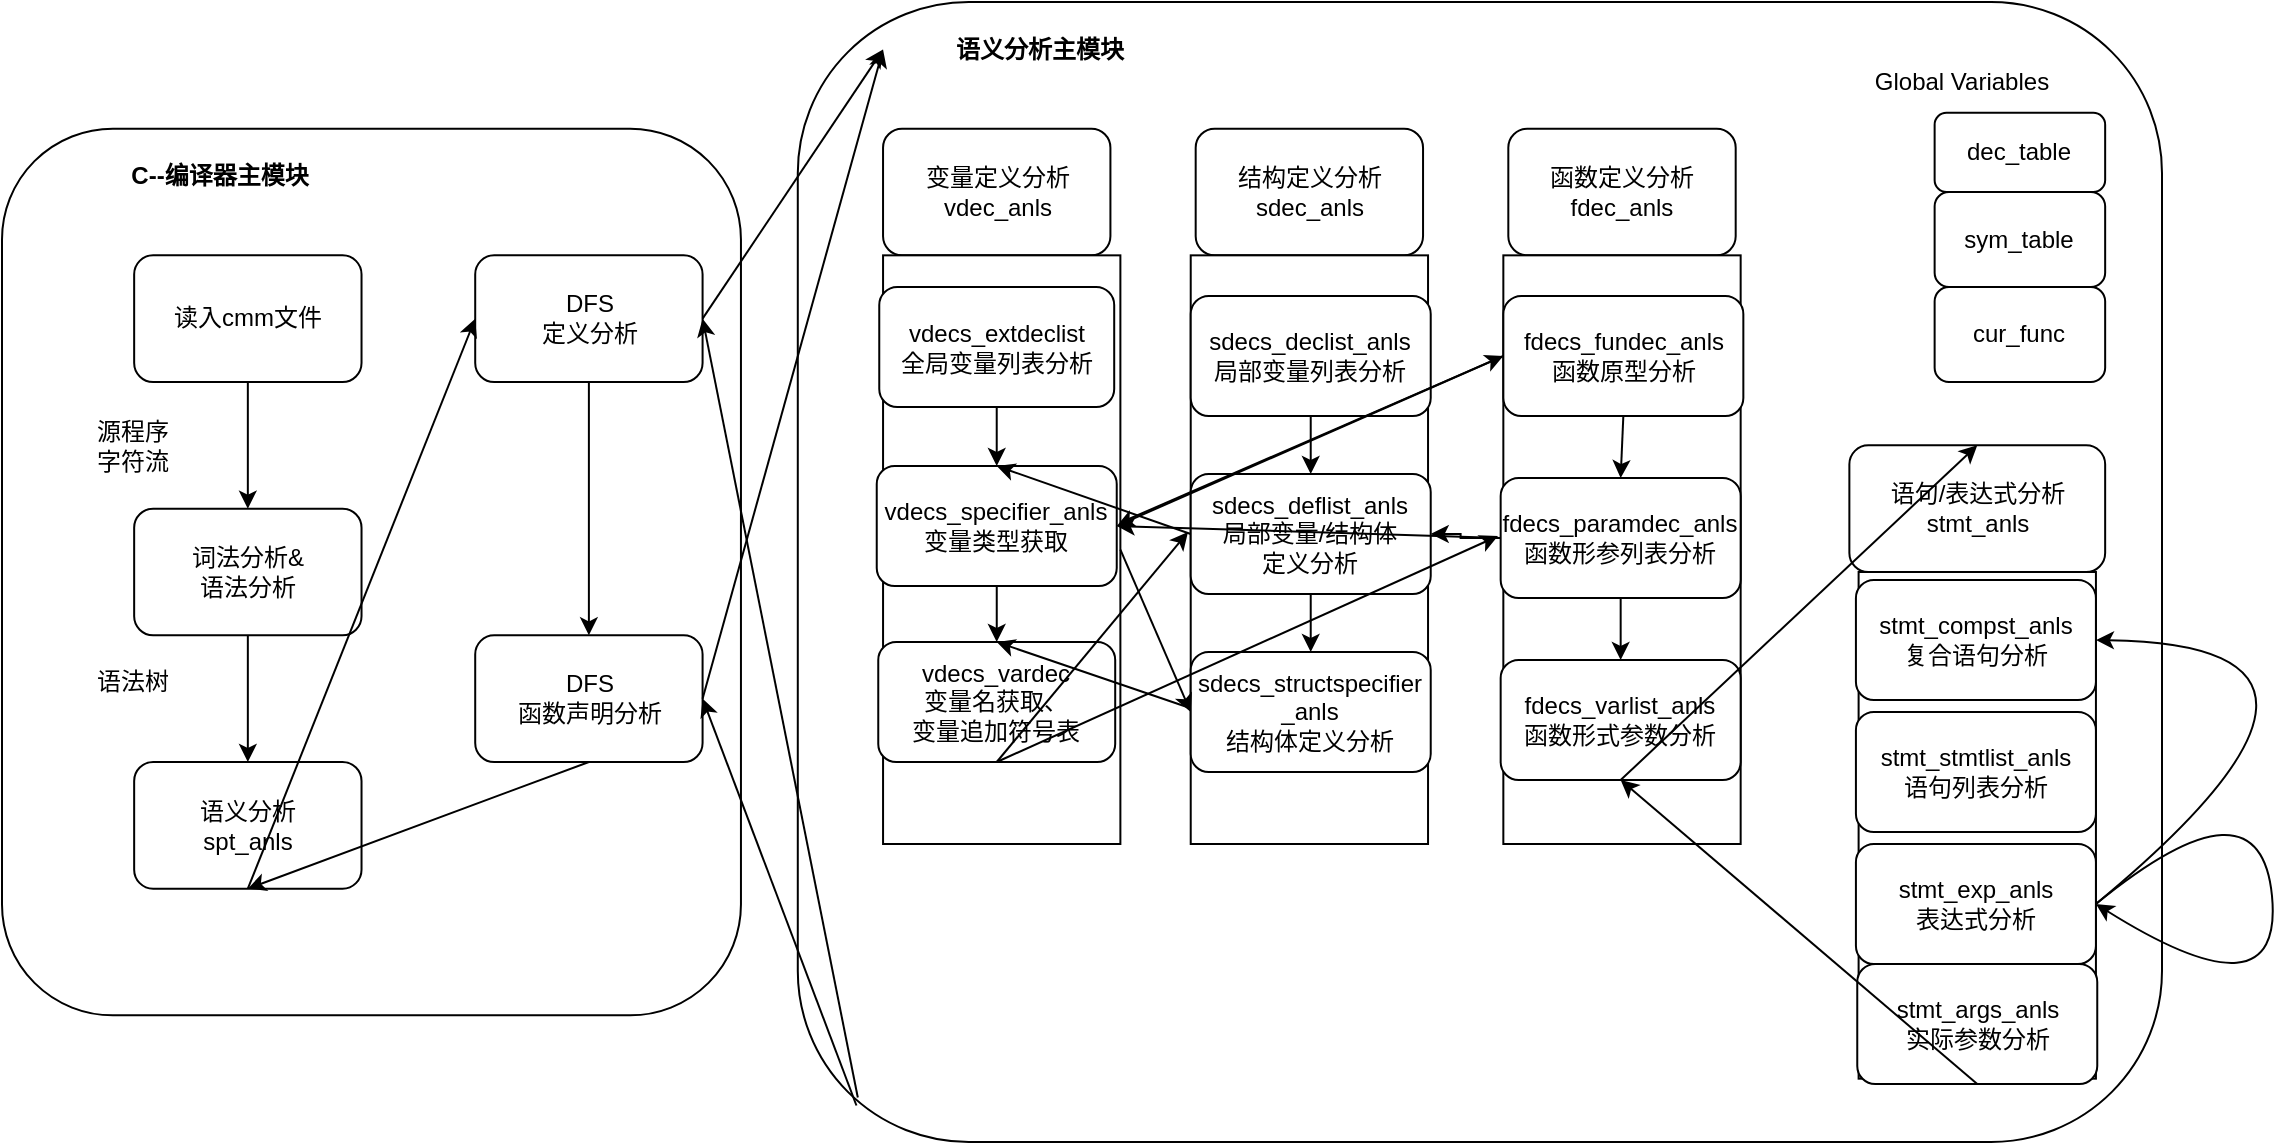<mxfile version="20.5.0" type="device"><diagram id="FbFQRcv-oXp1euREe1YG" name="第 1 页"><mxGraphModel dx="1992" dy="1813" grid="0" gridSize="10" guides="1" tooltips="1" connect="1" arrows="1" fold="1" page="1" pageScale="1" pageWidth="827" pageHeight="1169" math="0" shadow="0"><root><mxCell id="0"/><mxCell id="1" parent="0"/><mxCell id="V5BqPYshg_DB9WkaIjjw-20" value="" style="rounded=1;whiteSpace=wrap;html=1;" vertex="1" parent="1"><mxGeometry x="229.895" y="-336" width="682.105" height="570" as="geometry"/></mxCell><mxCell id="V5BqPYshg_DB9WkaIjjw-4" value="Global Variables" style="text;html=1;strokeColor=none;fillColor=none;align=center;verticalAlign=middle;whiteSpace=wrap;rounded=0;" vertex="1" parent="1"><mxGeometry x="741.474" y="-320.167" width="142.105" height="47.5" as="geometry"/></mxCell><mxCell id="V5BqPYshg_DB9WkaIjjw-5" value="" style="rounded=1;whiteSpace=wrap;html=1;" vertex="1" parent="1"><mxGeometry x="-168" y="-272.667" width="369.474" height="443.333" as="geometry"/></mxCell><mxCell id="V5BqPYshg_DB9WkaIjjw-6" value="读入cmm文件" style="rounded=1;whiteSpace=wrap;html=1;" vertex="1" parent="1"><mxGeometry x="-101.921" y="-209.333" width="113.684" height="63.333" as="geometry"/></mxCell><mxCell id="V5BqPYshg_DB9WkaIjjw-7" value="词法分析&amp;amp;&lt;br&gt;语法分析" style="rounded=1;whiteSpace=wrap;html=1;" vertex="1" parent="1"><mxGeometry x="-101.921" y="-82.667" width="113.684" height="63.333" as="geometry"/></mxCell><mxCell id="V5BqPYshg_DB9WkaIjjw-9" value="语义分析&lt;br&gt;spt_anls" style="rounded=1;whiteSpace=wrap;html=1;" vertex="1" parent="1"><mxGeometry x="-101.921" y="44" width="113.684" height="63.333" as="geometry"/></mxCell><mxCell id="V5BqPYshg_DB9WkaIjjw-10" value="" style="endArrow=classic;html=1;rounded=0;exitX=0.5;exitY=1;exitDx=0;exitDy=0;entryX=0.5;entryY=0;entryDx=0;entryDy=0;" edge="1" parent="1" source="V5BqPYshg_DB9WkaIjjw-6" target="V5BqPYshg_DB9WkaIjjw-7"><mxGeometry width="50" height="50" relative="1" as="geometry"><mxPoint x="168.079" y="107.333" as="sourcePoint"/><mxPoint x="239.132" y="28.167" as="targetPoint"/></mxGeometry></mxCell><mxCell id="V5BqPYshg_DB9WkaIjjw-11" value="" style="endArrow=classic;html=1;rounded=0;exitX=0.5;exitY=1;exitDx=0;exitDy=0;entryX=0.5;entryY=0;entryDx=0;entryDy=0;" edge="1" parent="1" source="V5BqPYshg_DB9WkaIjjw-7" target="V5BqPYshg_DB9WkaIjjw-9"><mxGeometry width="50" height="50" relative="1" as="geometry"><mxPoint x="168.079" y="107.333" as="sourcePoint"/><mxPoint x="239.132" y="28.167" as="targetPoint"/></mxGeometry></mxCell><mxCell id="V5BqPYshg_DB9WkaIjjw-12" value="源程序&lt;br&gt;字符流" style="text;html=1;strokeColor=none;fillColor=none;align=center;verticalAlign=middle;whiteSpace=wrap;rounded=0;" vertex="1" parent="1"><mxGeometry x="-144.553" y="-138.083" width="85.263" height="47.5" as="geometry"/></mxCell><mxCell id="V5BqPYshg_DB9WkaIjjw-13" value="语法树" style="text;html=1;strokeColor=none;fillColor=none;align=center;verticalAlign=middle;whiteSpace=wrap;rounded=0;" vertex="1" parent="1"><mxGeometry x="-144.553" y="-19.333" width="85.263" height="47.5" as="geometry"/></mxCell><mxCell id="V5BqPYshg_DB9WkaIjjw-15" value="DFS&lt;br&gt;定义分析" style="rounded=1;whiteSpace=wrap;html=1;" vertex="1" parent="1"><mxGeometry x="68.605" y="-209.333" width="113.684" height="63.333" as="geometry"/></mxCell><mxCell id="V5BqPYshg_DB9WkaIjjw-16" value="" style="endArrow=classic;html=1;rounded=0;exitX=0.5;exitY=1;exitDx=0;exitDy=0;entryX=0;entryY=0.5;entryDx=0;entryDy=0;" edge="1" parent="1" source="V5BqPYshg_DB9WkaIjjw-9" target="V5BqPYshg_DB9WkaIjjw-15"><mxGeometry width="50" height="50" relative="1" as="geometry"><mxPoint x="168.079" y="75.667" as="sourcePoint"/><mxPoint x="239.132" y="-3.5" as="targetPoint"/></mxGeometry></mxCell><mxCell id="V5BqPYshg_DB9WkaIjjw-17" value="DFS&lt;br&gt;函数声明分析" style="rounded=1;whiteSpace=wrap;html=1;" vertex="1" parent="1"><mxGeometry x="68.605" y="-19.333" width="113.684" height="63.333" as="geometry"/></mxCell><mxCell id="V5BqPYshg_DB9WkaIjjw-18" value="" style="endArrow=classic;html=1;rounded=0;exitX=0.5;exitY=1;exitDx=0;exitDy=0;entryX=0.5;entryY=0;entryDx=0;entryDy=0;" edge="1" parent="1" source="V5BqPYshg_DB9WkaIjjw-15" target="V5BqPYshg_DB9WkaIjjw-17"><mxGeometry width="50" height="50" relative="1" as="geometry"><mxPoint x="168.079" y="218.167" as="sourcePoint"/><mxPoint x="239.132" y="139" as="targetPoint"/></mxGeometry></mxCell><mxCell id="V5BqPYshg_DB9WkaIjjw-19" value="" style="endArrow=classic;html=1;rounded=0;exitX=0.5;exitY=1;exitDx=0;exitDy=0;entryX=0.5;entryY=1;entryDx=0;entryDy=0;" edge="1" parent="1" source="V5BqPYshg_DB9WkaIjjw-17" target="V5BqPYshg_DB9WkaIjjw-9"><mxGeometry width="50" height="50" relative="1" as="geometry"><mxPoint x="168.079" y="75.667" as="sourcePoint"/><mxPoint x="239.132" y="-3.5" as="targetPoint"/></mxGeometry></mxCell><mxCell id="V5BqPYshg_DB9WkaIjjw-21" value="&lt;b&gt;C--编译器主模块&lt;/b&gt;" style="text;html=1;strokeColor=none;fillColor=none;align=center;verticalAlign=middle;whiteSpace=wrap;rounded=0;" vertex="1" parent="1"><mxGeometry x="-130.342" y="-272.667" width="142.105" height="47.5" as="geometry"/></mxCell><mxCell id="V5BqPYshg_DB9WkaIjjw-22" value="&lt;b&gt;语义分析主模块&lt;/b&gt;" style="text;html=1;strokeColor=none;fillColor=none;align=center;verticalAlign=middle;whiteSpace=wrap;rounded=0;" vertex="1" parent="1"><mxGeometry x="272.526" y="-336" width="156.316" height="47.5" as="geometry"/></mxCell><mxCell id="V5BqPYshg_DB9WkaIjjw-1" value="dec_table" style="rounded=1;whiteSpace=wrap;html=1;" vertex="1" parent="1"><mxGeometry x="798.316" y="-280.583" width="85.263" height="39.583" as="geometry"/></mxCell><mxCell id="V5BqPYshg_DB9WkaIjjw-2" value="sym_table" style="rounded=1;whiteSpace=wrap;html=1;" vertex="1" parent="1"><mxGeometry x="798.316" y="-241" width="85.263" height="47.5" as="geometry"/></mxCell><mxCell id="V5BqPYshg_DB9WkaIjjw-3" value="cur_func" style="rounded=1;whiteSpace=wrap;html=1;" vertex="1" parent="1"><mxGeometry x="798.316" y="-193.5" width="85.263" height="47.5" as="geometry"/></mxCell><mxCell id="V5BqPYshg_DB9WkaIjjw-25" value="变量定义分析&lt;br&gt;vdec_anls" style="rounded=1;whiteSpace=wrap;html=1;" vertex="1" parent="1"><mxGeometry x="272.526" y="-272.667" width="113.684" height="63.333" as="geometry"/></mxCell><mxCell id="V5BqPYshg_DB9WkaIjjw-26" value="结构定义分析&lt;br&gt;sdec_anls" style="rounded=1;whiteSpace=wrap;html=1;" vertex="1" parent="1"><mxGeometry x="428.842" y="-272.667" width="113.684" height="63.333" as="geometry"/></mxCell><mxCell id="V5BqPYshg_DB9WkaIjjw-27" value="函数定义分析&lt;br&gt;fdec_anls" style="rounded=1;whiteSpace=wrap;html=1;" vertex="1" parent="1"><mxGeometry x="585.158" y="-272.667" width="113.684" height="63.333" as="geometry"/></mxCell><mxCell id="V5BqPYshg_DB9WkaIjjw-29" value="语句/表达式分析&lt;br&gt;stmt_anls" style="rounded=1;whiteSpace=wrap;html=1;" vertex="1" parent="1"><mxGeometry x="755.684" y="-114.333" width="127.895" height="63.333" as="geometry"/></mxCell><mxCell id="V5BqPYshg_DB9WkaIjjw-31" value="" style="rounded=0;whiteSpace=wrap;html=1;" vertex="1" parent="1"><mxGeometry x="272.53" y="-209.33" width="118.66" height="294.33" as="geometry"/></mxCell><mxCell id="V5BqPYshg_DB9WkaIjjw-32" value="" style="rounded=0;whiteSpace=wrap;html=1;" vertex="1" parent="1"><mxGeometry x="426.36" y="-209.33" width="118.66" height="294.33" as="geometry"/></mxCell><mxCell id="V5BqPYshg_DB9WkaIjjw-33" value="" style="rounded=0;whiteSpace=wrap;html=1;" vertex="1" parent="1"><mxGeometry x="582.67" y="-209.33" width="118.66" height="294.33" as="geometry"/></mxCell><mxCell id="V5BqPYshg_DB9WkaIjjw-34" value="" style="rounded=0;whiteSpace=wrap;html=1;" vertex="1" parent="1"><mxGeometry x="760.303" y="-51" width="118.658" height="253.333" as="geometry"/></mxCell><mxCell id="V5BqPYshg_DB9WkaIjjw-35" value="vdecs_vardec&lt;br&gt;变量名获取、&lt;br&gt;变量追加符号表" style="rounded=1;whiteSpace=wrap;html=1;" vertex="1" parent="1"><mxGeometry x="270.13" y="-16" width="118.47" height="60" as="geometry"/></mxCell><mxCell id="V5BqPYshg_DB9WkaIjjw-36" value="vdecs_specifier_anls&lt;br&gt;变量类型获取" style="rounded=1;whiteSpace=wrap;html=1;" vertex="1" parent="1"><mxGeometry x="269.37" y="-104.0" width="120" height="60" as="geometry"/></mxCell><mxCell id="V5BqPYshg_DB9WkaIjjw-37" value="vdecs_extdeclist&lt;br&gt;全局变量列表分析" style="rounded=1;whiteSpace=wrap;html=1;" vertex="1" parent="1"><mxGeometry x="270.63" y="-193.5" width="117.47" height="60" as="geometry"/></mxCell><mxCell id="V5BqPYshg_DB9WkaIjjw-39" value="sdecs_declist_anls&lt;br&gt;局部变量列表分析" style="rounded=1;whiteSpace=wrap;html=1;" vertex="1" parent="1"><mxGeometry x="426.36" y="-189" width="120" height="60" as="geometry"/></mxCell><mxCell id="V5BqPYshg_DB9WkaIjjw-40" value="sdecs_deflist_anls&lt;br&gt;局部变量/结构体&lt;br&gt;定义分析" style="rounded=1;whiteSpace=wrap;html=1;" vertex="1" parent="1"><mxGeometry x="426.36" y="-100" width="120" height="60" as="geometry"/></mxCell><mxCell id="V5BqPYshg_DB9WkaIjjw-41" value="sdecs_structspecifier&lt;br&gt;_anls&lt;br&gt;结构体定义分析" style="rounded=1;whiteSpace=wrap;html=1;" vertex="1" parent="1"><mxGeometry x="426.36" y="-11" width="120" height="60" as="geometry"/></mxCell><mxCell id="V5BqPYshg_DB9WkaIjjw-42" value="fdecs_varlist_anls&lt;br&gt;函数形式参数分析" style="rounded=1;whiteSpace=wrap;html=1;" vertex="1" parent="1"><mxGeometry x="581.33" y="-7" width="120" height="60" as="geometry"/></mxCell><mxCell id="V5BqPYshg_DB9WkaIjjw-43" value="fdecs_fundec_anls&lt;br&gt;函数原型分析" style="rounded=1;whiteSpace=wrap;html=1;" vertex="1" parent="1"><mxGeometry x="582.67" y="-189" width="120" height="60" as="geometry"/></mxCell><mxCell id="V5BqPYshg_DB9WkaIjjw-65" value="" style="edgeStyle=orthogonalEdgeStyle;rounded=0;orthogonalLoop=1;jettySize=auto;html=1;" edge="1" parent="1" source="V5BqPYshg_DB9WkaIjjw-44" target="V5BqPYshg_DB9WkaIjjw-40"><mxGeometry relative="1" as="geometry"/></mxCell><mxCell id="V5BqPYshg_DB9WkaIjjw-44" value="fdecs_paramdec_anls&lt;br&gt;函数形参列表分析" style="rounded=1;whiteSpace=wrap;html=1;" vertex="1" parent="1"><mxGeometry x="581.33" y="-98" width="120" height="60" as="geometry"/></mxCell><mxCell id="V5BqPYshg_DB9WkaIjjw-45" value="stmt_compst_anls&lt;br&gt;复合语句分析" style="rounded=1;whiteSpace=wrap;html=1;" vertex="1" parent="1"><mxGeometry x="758.96" y="-47" width="120" height="60" as="geometry"/></mxCell><mxCell id="V5BqPYshg_DB9WkaIjjw-46" value="stmt_stmtlist_anls&lt;br&gt;语句列表分析" style="rounded=1;whiteSpace=wrap;html=1;" vertex="1" parent="1"><mxGeometry x="758.96" y="19" width="120" height="60" as="geometry"/></mxCell><mxCell id="V5BqPYshg_DB9WkaIjjw-47" value="stmt_exp_anls&lt;br&gt;表达式分析" style="rounded=1;whiteSpace=wrap;html=1;" vertex="1" parent="1"><mxGeometry x="758.96" y="85" width="120" height="60" as="geometry"/></mxCell><mxCell id="V5BqPYshg_DB9WkaIjjw-48" value="stmt_args_anls&lt;br&gt;实际参数分析" style="rounded=1;whiteSpace=wrap;html=1;" vertex="1" parent="1"><mxGeometry x="759.63" y="145" width="120" height="60" as="geometry"/></mxCell><mxCell id="V5BqPYshg_DB9WkaIjjw-49" value="" style="endArrow=classic;html=1;rounded=0;exitX=0.5;exitY=1;exitDx=0;exitDy=0;entryX=0.5;entryY=0;entryDx=0;entryDy=0;" edge="1" parent="1" source="V5BqPYshg_DB9WkaIjjw-37" target="V5BqPYshg_DB9WkaIjjw-36"><mxGeometry width="50" height="50" relative="1" as="geometry"><mxPoint x="443" y="-98" as="sourcePoint"/><mxPoint x="493" y="-148" as="targetPoint"/></mxGeometry></mxCell><mxCell id="V5BqPYshg_DB9WkaIjjw-50" value="" style="endArrow=classic;html=1;rounded=0;exitX=0.5;exitY=1;exitDx=0;exitDy=0;entryX=0.5;entryY=0;entryDx=0;entryDy=0;" edge="1" parent="1" source="V5BqPYshg_DB9WkaIjjw-36" target="V5BqPYshg_DB9WkaIjjw-35"><mxGeometry width="50" height="50" relative="1" as="geometry"><mxPoint x="443" y="-98" as="sourcePoint"/><mxPoint x="493" y="-148" as="targetPoint"/></mxGeometry></mxCell><mxCell id="V5BqPYshg_DB9WkaIjjw-51" value="" style="endArrow=classic;html=1;rounded=0;entryX=0.5;entryY=0;entryDx=0;entryDy=0;exitX=0.5;exitY=1;exitDx=0;exitDy=0;" edge="1" parent="1" source="V5BqPYshg_DB9WkaIjjw-39" target="V5BqPYshg_DB9WkaIjjw-40"><mxGeometry width="50" height="50" relative="1" as="geometry"><mxPoint x="597" y="-400" as="sourcePoint"/><mxPoint x="493" y="-148" as="targetPoint"/></mxGeometry></mxCell><mxCell id="V5BqPYshg_DB9WkaIjjw-52" value="" style="endArrow=classic;html=1;rounded=0;entryX=0.5;entryY=0;entryDx=0;entryDy=0;exitX=0.5;exitY=1;exitDx=0;exitDy=0;" edge="1" parent="1" source="V5BqPYshg_DB9WkaIjjw-40" target="V5BqPYshg_DB9WkaIjjw-41"><mxGeometry width="50" height="50" relative="1" as="geometry"><mxPoint x="443" y="-98" as="sourcePoint"/><mxPoint x="493" y="-148" as="targetPoint"/></mxGeometry></mxCell><mxCell id="V5BqPYshg_DB9WkaIjjw-53" value="" style="endArrow=classic;html=1;rounded=0;entryX=0.5;entryY=0;entryDx=0;entryDy=0;exitX=0.5;exitY=1;exitDx=0;exitDy=0;" edge="1" parent="1" source="V5BqPYshg_DB9WkaIjjw-43" target="V5BqPYshg_DB9WkaIjjw-44"><mxGeometry width="50" height="50" relative="1" as="geometry"><mxPoint x="443" y="-98" as="sourcePoint"/><mxPoint x="493" y="-148" as="targetPoint"/></mxGeometry></mxCell><mxCell id="V5BqPYshg_DB9WkaIjjw-54" value="" style="endArrow=classic;html=1;rounded=0;entryX=0.5;entryY=0;entryDx=0;entryDy=0;exitX=0.5;exitY=1;exitDx=0;exitDy=0;" edge="1" parent="1" source="V5BqPYshg_DB9WkaIjjw-44" target="V5BqPYshg_DB9WkaIjjw-42"><mxGeometry width="50" height="50" relative="1" as="geometry"><mxPoint x="443" y="-98" as="sourcePoint"/><mxPoint x="493" y="-148" as="targetPoint"/></mxGeometry></mxCell><mxCell id="V5BqPYshg_DB9WkaIjjw-57" value="" style="endArrow=classic;html=1;rounded=0;entryX=0;entryY=0.5;entryDx=0;entryDy=0;exitX=1;exitY=0.5;exitDx=0;exitDy=0;" edge="1" parent="1" source="V5BqPYshg_DB9WkaIjjw-31" target="V5BqPYshg_DB9WkaIjjw-41"><mxGeometry width="50" height="50" relative="1" as="geometry"><mxPoint x="443" y="-98" as="sourcePoint"/><mxPoint x="493" y="-148" as="targetPoint"/></mxGeometry></mxCell><mxCell id="V5BqPYshg_DB9WkaIjjw-58" value="" style="endArrow=classic;html=1;rounded=0;entryX=0.5;entryY=0;entryDx=0;entryDy=0;" edge="1" parent="1" target="V5BqPYshg_DB9WkaIjjw-35"><mxGeometry width="50" height="50" relative="1" as="geometry"><mxPoint x="426" y="17" as="sourcePoint"/><mxPoint x="493" y="-148" as="targetPoint"/></mxGeometry></mxCell><mxCell id="V5BqPYshg_DB9WkaIjjw-59" value="" style="endArrow=classic;html=1;rounded=0;exitX=0;exitY=0.5;exitDx=0;exitDy=0;entryX=0.5;entryY=0;entryDx=0;entryDy=0;" edge="1" parent="1" source="V5BqPYshg_DB9WkaIjjw-40" target="V5BqPYshg_DB9WkaIjjw-36"><mxGeometry width="50" height="50" relative="1" as="geometry"><mxPoint x="443" y="-98" as="sourcePoint"/><mxPoint x="493" y="-148" as="targetPoint"/></mxGeometry></mxCell><mxCell id="V5BqPYshg_DB9WkaIjjw-60" value="" style="endArrow=classic;html=1;rounded=0;exitX=0.5;exitY=1;exitDx=0;exitDy=0;" edge="1" parent="1" source="V5BqPYshg_DB9WkaIjjw-35"><mxGeometry width="50" height="50" relative="1" as="geometry"><mxPoint x="443" y="-98" as="sourcePoint"/><mxPoint x="425" y="-71" as="targetPoint"/></mxGeometry></mxCell><mxCell id="V5BqPYshg_DB9WkaIjjw-61" value="" style="endArrow=classic;html=1;rounded=0;entryX=1;entryY=0.5;entryDx=0;entryDy=0;exitX=0;exitY=0.5;exitDx=0;exitDy=0;" edge="1" parent="1" source="V5BqPYshg_DB9WkaIjjw-43" target="V5BqPYshg_DB9WkaIjjw-36"><mxGeometry width="50" height="50" relative="1" as="geometry"><mxPoint x="443" y="-98" as="sourcePoint"/><mxPoint x="493" y="-148" as="targetPoint"/></mxGeometry></mxCell><mxCell id="V5BqPYshg_DB9WkaIjjw-62" value="" style="endArrow=classic;html=1;rounded=0;entryX=0;entryY=0.5;entryDx=0;entryDy=0;" edge="1" parent="1" target="V5BqPYshg_DB9WkaIjjw-43"><mxGeometry width="50" height="50" relative="1" as="geometry"><mxPoint x="392" y="-76" as="sourcePoint"/><mxPoint x="493" y="-148" as="targetPoint"/></mxGeometry></mxCell><mxCell id="V5BqPYshg_DB9WkaIjjw-63" value="" style="endArrow=classic;html=1;rounded=0;exitX=0;exitY=0.5;exitDx=0;exitDy=0;entryX=1;entryY=0.5;entryDx=0;entryDy=0;" edge="1" parent="1" source="V5BqPYshg_DB9WkaIjjw-44" target="V5BqPYshg_DB9WkaIjjw-36"><mxGeometry width="50" height="50" relative="1" as="geometry"><mxPoint x="443" y="-98" as="sourcePoint"/><mxPoint x="493" y="-148" as="targetPoint"/></mxGeometry></mxCell><mxCell id="V5BqPYshg_DB9WkaIjjw-64" value="" style="endArrow=classic;html=1;rounded=0;exitX=0.5;exitY=1;exitDx=0;exitDy=0;" edge="1" parent="1" source="V5BqPYshg_DB9WkaIjjw-35"><mxGeometry width="50" height="50" relative="1" as="geometry"><mxPoint x="443" y="-98" as="sourcePoint"/><mxPoint x="580" y="-69" as="targetPoint"/></mxGeometry></mxCell><mxCell id="V5BqPYshg_DB9WkaIjjw-66" value="" style="endArrow=classic;html=1;rounded=0;entryX=0.5;entryY=1;entryDx=0;entryDy=0;exitX=0.5;exitY=1;exitDx=0;exitDy=0;" edge="1" parent="1" source="V5BqPYshg_DB9WkaIjjw-48" target="V5BqPYshg_DB9WkaIjjw-42"><mxGeometry width="50" height="50" relative="1" as="geometry"><mxPoint x="443" y="-98" as="sourcePoint"/><mxPoint x="493" y="-148" as="targetPoint"/></mxGeometry></mxCell><mxCell id="V5BqPYshg_DB9WkaIjjw-68" value="" style="curved=1;endArrow=classic;html=1;rounded=0;entryX=1;entryY=0.5;entryDx=0;entryDy=0;exitX=1;exitY=0.5;exitDx=0;exitDy=0;" edge="1" parent="1" source="V5BqPYshg_DB9WkaIjjw-47" target="V5BqPYshg_DB9WkaIjjw-47"><mxGeometry width="50" height="50" relative="1" as="geometry"><mxPoint x="953" y="-80" as="sourcePoint"/><mxPoint x="493" y="-148" as="targetPoint"/><Array as="points"><mxPoint x="961" y="48"/><mxPoint x="973" y="174"/></Array></mxGeometry></mxCell><mxCell id="V5BqPYshg_DB9WkaIjjw-70" value="" style="curved=1;endArrow=classic;html=1;rounded=0;exitX=1;exitY=0.5;exitDx=0;exitDy=0;entryX=1;entryY=0.5;entryDx=0;entryDy=0;" edge="1" parent="1" source="V5BqPYshg_DB9WkaIjjw-47" target="V5BqPYshg_DB9WkaIjjw-45"><mxGeometry width="50" height="50" relative="1" as="geometry"><mxPoint x="878.96" y="115" as="sourcePoint"/><mxPoint x="979" y="-48" as="targetPoint"/><Array as="points"><mxPoint x="1036" y="-15"/></Array></mxGeometry></mxCell><mxCell id="V5BqPYshg_DB9WkaIjjw-30" value="" style="endArrow=classic;html=1;rounded=0;entryX=0.5;entryY=0;entryDx=0;entryDy=0;exitX=0.5;exitY=1;exitDx=0;exitDy=0;" edge="1" parent="1" source="V5BqPYshg_DB9WkaIjjw-42" target="V5BqPYshg_DB9WkaIjjw-29"><mxGeometry width="50" height="50" relative="1" as="geometry"><mxPoint x="329.368" y="28.167" as="sourcePoint"/><mxPoint x="400.421" y="-51" as="targetPoint"/></mxGeometry></mxCell><mxCell id="V5BqPYshg_DB9WkaIjjw-71" value="" style="endArrow=classic;html=1;rounded=0;exitX=1;exitY=0.5;exitDx=0;exitDy=0;entryX=0;entryY=0.5;entryDx=0;entryDy=0;" edge="1" parent="1" source="V5BqPYshg_DB9WkaIjjw-15" target="V5BqPYshg_DB9WkaIjjw-22"><mxGeometry width="50" height="50" relative="1" as="geometry"><mxPoint x="371" y="-12" as="sourcePoint"/><mxPoint x="421" y="-62" as="targetPoint"/></mxGeometry></mxCell><mxCell id="V5BqPYshg_DB9WkaIjjw-72" value="" style="endArrow=classic;html=1;rounded=0;entryX=1;entryY=0.5;entryDx=0;entryDy=0;exitX=0.044;exitY=0.961;exitDx=0;exitDy=0;exitPerimeter=0;" edge="1" parent="1" source="V5BqPYshg_DB9WkaIjjw-20" target="V5BqPYshg_DB9WkaIjjw-15"><mxGeometry width="50" height="50" relative="1" as="geometry"><mxPoint x="371" y="-12" as="sourcePoint"/><mxPoint x="421" y="-62" as="targetPoint"/></mxGeometry></mxCell><mxCell id="V5BqPYshg_DB9WkaIjjw-73" value="" style="endArrow=classic;html=1;rounded=0;entryX=0;entryY=0.5;entryDx=0;entryDy=0;exitX=1;exitY=0.5;exitDx=0;exitDy=0;" edge="1" parent="1" source="V5BqPYshg_DB9WkaIjjw-17" target="V5BqPYshg_DB9WkaIjjw-22"><mxGeometry width="50" height="50" relative="1" as="geometry"><mxPoint x="371" y="-12" as="sourcePoint"/><mxPoint x="421" y="-62" as="targetPoint"/></mxGeometry></mxCell><mxCell id="V5BqPYshg_DB9WkaIjjw-74" value="" style="endArrow=classic;html=1;rounded=0;entryX=1;entryY=0.5;entryDx=0;entryDy=0;exitX=0.043;exitY=0.968;exitDx=0;exitDy=0;exitPerimeter=0;" edge="1" parent="1" source="V5BqPYshg_DB9WkaIjjw-20" target="V5BqPYshg_DB9WkaIjjw-17"><mxGeometry width="50" height="50" relative="1" as="geometry"><mxPoint x="371" y="-12" as="sourcePoint"/><mxPoint x="421" y="-62" as="targetPoint"/></mxGeometry></mxCell></root></mxGraphModel></diagram></mxfile>